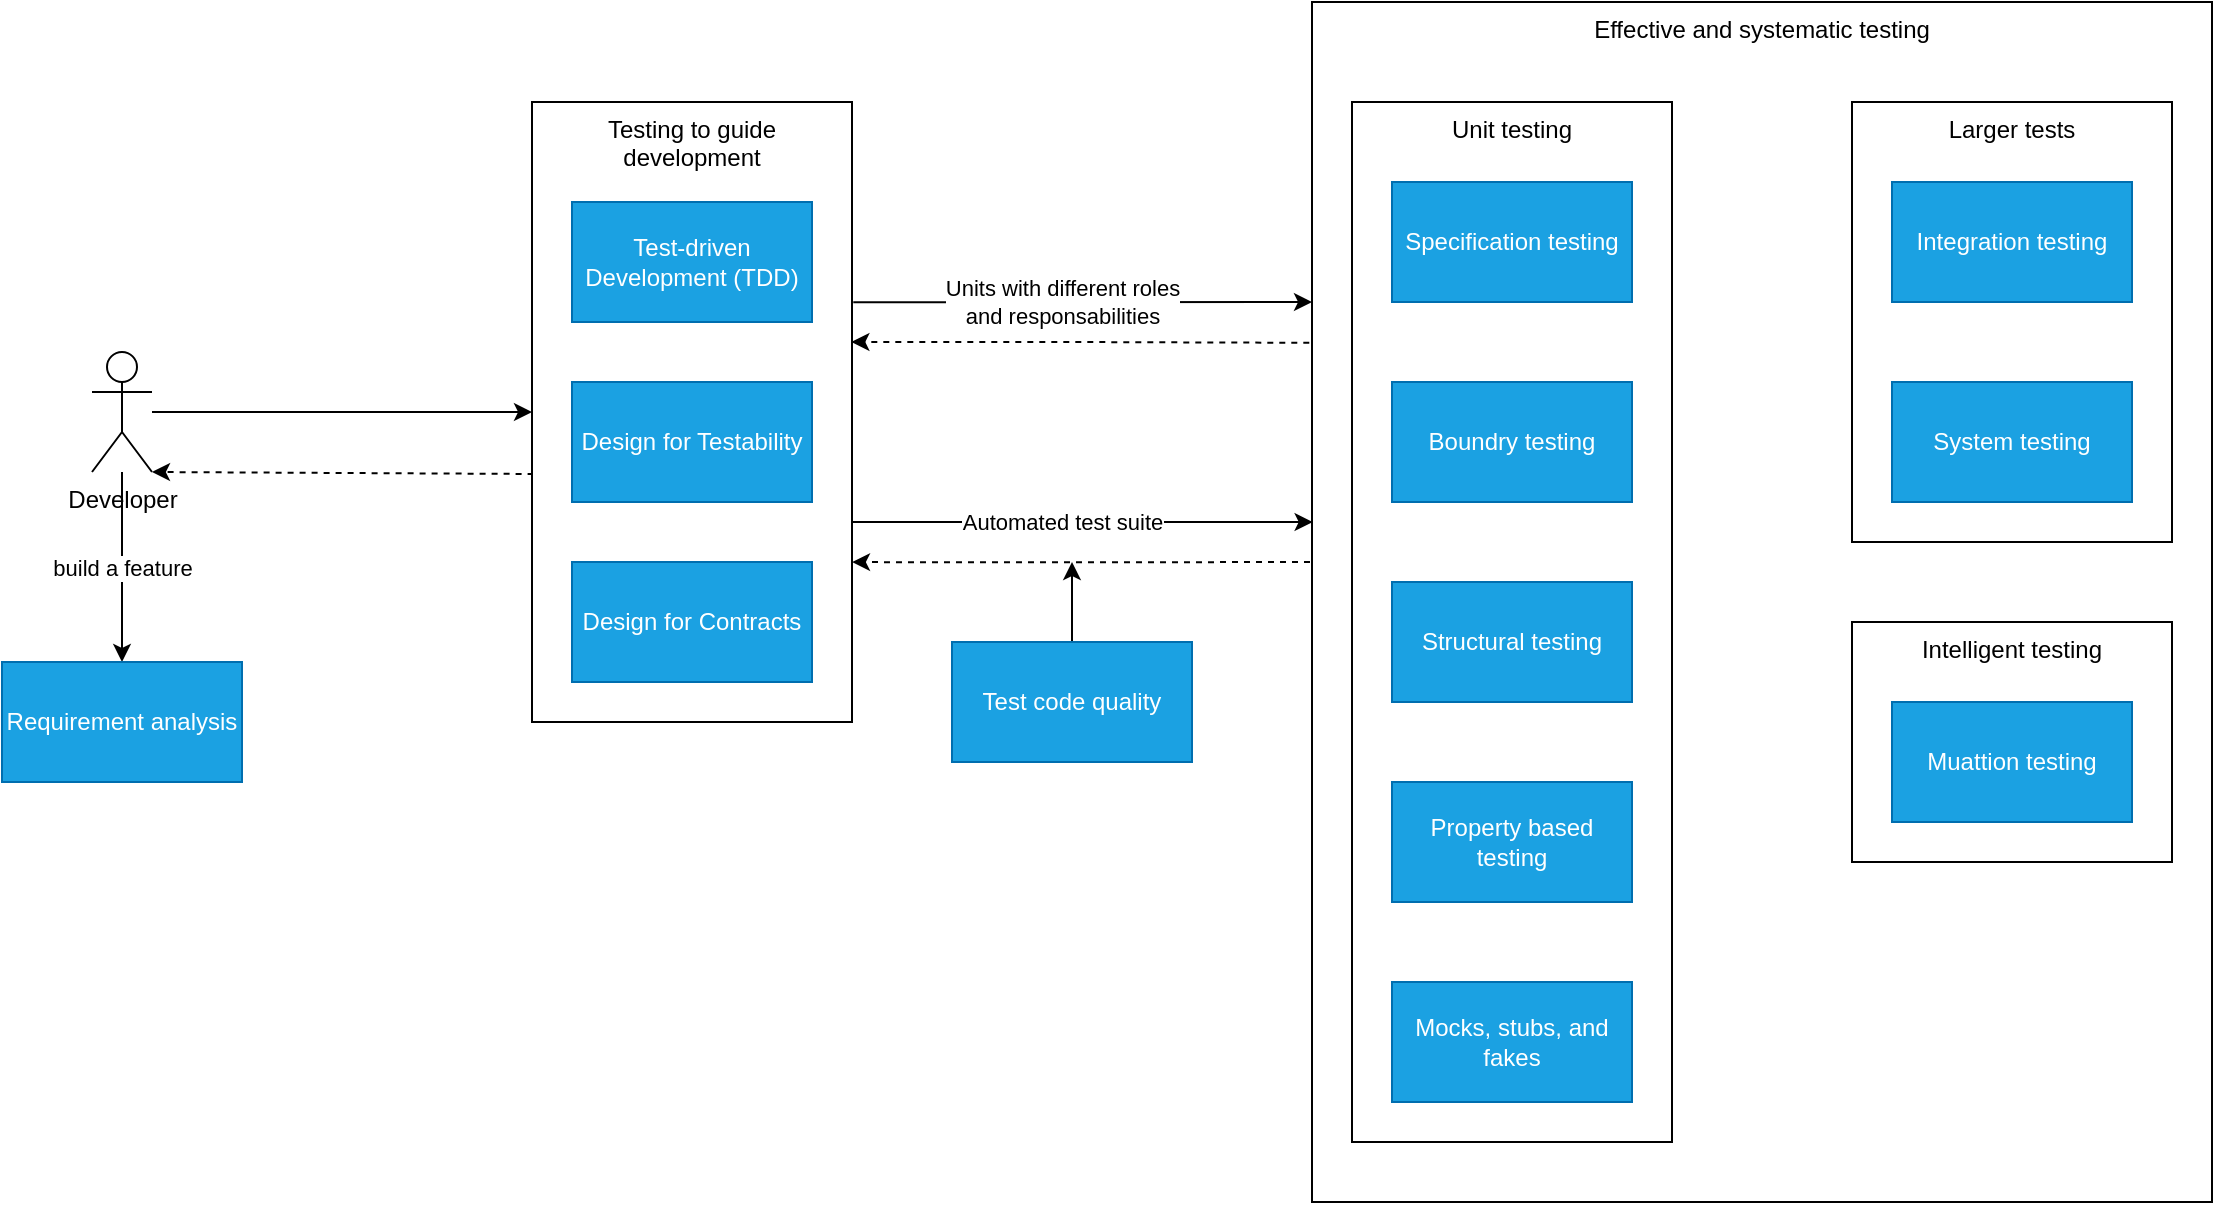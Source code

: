 <mxfile>
    <diagram id="0joeu4zxauTJagQHSwkK" name="Page-1">
        <mxGraphModel dx="461" dy="190" grid="1" gridSize="10" guides="1" tooltips="1" connect="1" arrows="1" fold="1" page="1" pageScale="1" pageWidth="850" pageHeight="1100" math="0" shadow="0">
            <root>
                <mxCell id="0"/>
                <mxCell id="1" parent="0"/>
                <mxCell id="24" style="edgeStyle=none;html=1;dashed=1;exitX=-0.003;exitY=0.284;exitDx=0;exitDy=0;exitPerimeter=0;entryX=0.998;entryY=0.387;entryDx=0;entryDy=0;entryPerimeter=0;" edge="1" parent="1" source="22" target="5">
                    <mxGeometry relative="1" as="geometry">
                        <Array as="points">
                            <mxPoint x="630" y="300"/>
                            <mxPoint x="600" y="300"/>
                        </Array>
                    </mxGeometry>
                </mxCell>
                <mxCell id="22" value="Effective and systematic testing" style="whiteSpace=wrap;html=1;align=center;verticalAlign=top;" vertex="1" parent="1">
                    <mxGeometry x="750" y="130" width="450" height="600" as="geometry"/>
                </mxCell>
                <mxCell id="19" value="Larger tests" style="whiteSpace=wrap;html=1;align=center;verticalAlign=top;" vertex="1" parent="1">
                    <mxGeometry x="1020" y="180" width="160" height="220" as="geometry"/>
                </mxCell>
                <mxCell id="16" value="Unit testing" style="whiteSpace=wrap;html=1;align=center;verticalAlign=top;" vertex="1" parent="1">
                    <mxGeometry x="770" y="180" width="160" height="520" as="geometry"/>
                </mxCell>
                <mxCell id="10" style="edgeStyle=none;html=1;entryX=1;entryY=1;entryDx=0;entryDy=0;entryPerimeter=0;exitX=0.005;exitY=0.6;exitDx=0;exitDy=0;exitPerimeter=0;dashed=1;" edge="1" parent="1" source="5" target="6">
                    <mxGeometry relative="1" as="geometry"/>
                </mxCell>
                <mxCell id="23" style="edgeStyle=none;html=1;entryX=0;entryY=0.25;entryDx=0;entryDy=0;exitX=1.004;exitY=0.323;exitDx=0;exitDy=0;exitPerimeter=0;" edge="1" parent="1" source="5" target="22">
                    <mxGeometry relative="1" as="geometry">
                        <Array as="points"/>
                    </mxGeometry>
                </mxCell>
                <mxCell id="25" value="Units with different roles &lt;br&gt;and responsabilities" style="edgeLabel;html=1;align=center;verticalAlign=middle;resizable=0;points=[];" vertex="1" connectable="0" parent="23">
                    <mxGeometry x="-0.093" relative="1" as="geometry">
                        <mxPoint as="offset"/>
                    </mxGeometry>
                </mxCell>
                <mxCell id="5" value="Testing to guide &lt;br&gt;development" style="whiteSpace=wrap;html=1;align=center;verticalAlign=top;" vertex="1" parent="1">
                    <mxGeometry x="360" y="180" width="160" height="310" as="geometry"/>
                </mxCell>
                <mxCell id="2" value="Test-driven Development (TDD)" style="whiteSpace=wrap;html=1;fillColor=#1ba1e2;fontColor=#ffffff;strokeColor=#006EAF;" vertex="1" parent="1">
                    <mxGeometry x="380" y="230" width="120" height="60" as="geometry"/>
                </mxCell>
                <mxCell id="3" value="Design for Testability" style="whiteSpace=wrap;html=1;fillColor=#1ba1e2;fontColor=#ffffff;strokeColor=#006EAF;" vertex="1" parent="1">
                    <mxGeometry x="380" y="320" width="120" height="60" as="geometry"/>
                </mxCell>
                <mxCell id="4" value="Design for Contracts" style="whiteSpace=wrap;html=1;fillColor=#1ba1e2;fontColor=#ffffff;strokeColor=#006EAF;" vertex="1" parent="1">
                    <mxGeometry x="380" y="410" width="120" height="60" as="geometry"/>
                </mxCell>
                <mxCell id="8" value="build a feature" style="edgeStyle=none;html=1;" edge="1" parent="1" source="6" target="7">
                    <mxGeometry relative="1" as="geometry"/>
                </mxCell>
                <mxCell id="9" style="edgeStyle=none;html=1;entryX=0;entryY=0.5;entryDx=0;entryDy=0;" edge="1" parent="1" source="6" target="5">
                    <mxGeometry relative="1" as="geometry"/>
                </mxCell>
                <mxCell id="6" value="Developer" style="shape=umlActor;verticalLabelPosition=bottom;verticalAlign=top;html=1;outlineConnect=0;" vertex="1" parent="1">
                    <mxGeometry x="140" y="305" width="30" height="60" as="geometry"/>
                </mxCell>
                <mxCell id="7" value="Requirement analysis" style="whiteSpace=wrap;html=1;fillColor=#1ba1e2;fontColor=#ffffff;strokeColor=#006EAF;" vertex="1" parent="1">
                    <mxGeometry x="95" y="460" width="120" height="60" as="geometry"/>
                </mxCell>
                <mxCell id="11" value="Specification testing" style="whiteSpace=wrap;html=1;fillColor=#1ba1e2;fontColor=#ffffff;strokeColor=#006EAF;" vertex="1" parent="1">
                    <mxGeometry x="790" y="220" width="120" height="60" as="geometry"/>
                </mxCell>
                <mxCell id="12" value="Boundry testing" style="whiteSpace=wrap;html=1;fillColor=#1ba1e2;fontColor=#ffffff;strokeColor=#006EAF;" vertex="1" parent="1">
                    <mxGeometry x="790" y="320" width="120" height="60" as="geometry"/>
                </mxCell>
                <mxCell id="13" value="Structural testing" style="whiteSpace=wrap;html=1;fillColor=#1ba1e2;fontColor=#ffffff;strokeColor=#006EAF;" vertex="1" parent="1">
                    <mxGeometry x="790" y="420" width="120" height="60" as="geometry"/>
                </mxCell>
                <mxCell id="14" value="Property based testing" style="whiteSpace=wrap;html=1;fillColor=#1ba1e2;fontColor=#ffffff;strokeColor=#006EAF;" vertex="1" parent="1">
                    <mxGeometry x="790" y="520" width="120" height="60" as="geometry"/>
                </mxCell>
                <mxCell id="15" value="Mocks, stubs, and fakes" style="whiteSpace=wrap;html=1;fillColor=#1ba1e2;fontColor=#ffffff;strokeColor=#006EAF;" vertex="1" parent="1">
                    <mxGeometry x="790" y="620" width="120" height="60" as="geometry"/>
                </mxCell>
                <mxCell id="17" value="Integration testing" style="whiteSpace=wrap;html=1;fillColor=#1ba1e2;fontColor=#ffffff;strokeColor=#006EAF;" vertex="1" parent="1">
                    <mxGeometry x="1040" y="220" width="120" height="60" as="geometry"/>
                </mxCell>
                <mxCell id="18" value="System testing" style="whiteSpace=wrap;html=1;fillColor=#1ba1e2;fontColor=#ffffff;strokeColor=#006EAF;" vertex="1" parent="1">
                    <mxGeometry x="1040" y="320" width="120" height="60" as="geometry"/>
                </mxCell>
                <mxCell id="20" value="Intelligent testing" style="whiteSpace=wrap;html=1;align=center;verticalAlign=top;" vertex="1" parent="1">
                    <mxGeometry x="1020" y="440" width="160" height="120" as="geometry"/>
                </mxCell>
                <mxCell id="21" value="Muattion testing" style="whiteSpace=wrap;html=1;fillColor=#1ba1e2;fontColor=#ffffff;strokeColor=#006EAF;" vertex="1" parent="1">
                    <mxGeometry x="1040" y="480" width="120" height="60" as="geometry"/>
                </mxCell>
                <mxCell id="26" style="edgeStyle=none;html=1;entryX=0;entryY=0.25;entryDx=0;entryDy=0;exitX=0.998;exitY=0.355;exitDx=0;exitDy=0;exitPerimeter=0;" edge="1" parent="1">
                    <mxGeometry relative="1" as="geometry">
                        <mxPoint x="520.0" y="390.05" as="sourcePoint"/>
                        <mxPoint x="750.32" y="390" as="targetPoint"/>
                        <Array as="points">
                            <mxPoint x="530.32" y="390"/>
                        </Array>
                    </mxGeometry>
                </mxCell>
                <mxCell id="27" value="Automated test suite" style="edgeLabel;html=1;align=center;verticalAlign=middle;resizable=0;points=[];" vertex="1" connectable="0" parent="26">
                    <mxGeometry x="-0.093" relative="1" as="geometry">
                        <mxPoint as="offset"/>
                    </mxGeometry>
                </mxCell>
                <mxCell id="28" style="edgeStyle=none;html=1;dashed=1;exitX=-0.004;exitY=0.281;exitDx=0;exitDy=0;exitPerimeter=0;entryX=0.995;entryY=0.419;entryDx=0;entryDy=0;entryPerimeter=0;" edge="1" parent="1">
                    <mxGeometry relative="1" as="geometry">
                        <mxPoint x="749" y="410.0" as="sourcePoint"/>
                        <mxPoint x="520" y="410.05" as="targetPoint"/>
                        <Array as="points">
                            <mxPoint x="630.8" y="410.16"/>
                        </Array>
                    </mxGeometry>
                </mxCell>
                <mxCell id="30" style="edgeStyle=none;html=1;" edge="1" parent="1" source="29">
                    <mxGeometry relative="1" as="geometry">
                        <mxPoint x="630" y="410" as="targetPoint"/>
                    </mxGeometry>
                </mxCell>
                <mxCell id="29" value="Test code quality" style="whiteSpace=wrap;html=1;fillColor=#1ba1e2;fontColor=#ffffff;strokeColor=#006EAF;" vertex="1" parent="1">
                    <mxGeometry x="570" y="450" width="120" height="60" as="geometry"/>
                </mxCell>
            </root>
        </mxGraphModel>
    </diagram>
</mxfile>